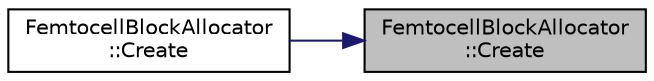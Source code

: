 digraph "FemtocellBlockAllocator::Create"
{
 // LATEX_PDF_SIZE
  edge [fontname="Helvetica",fontsize="10",labelfontname="Helvetica",labelfontsize="10"];
  node [fontname="Helvetica",fontsize="10",shape=record];
  rankdir="RL";
  Node1 [label="FemtocellBlockAllocator\l::Create",height=0.2,width=0.4,color="black", fillcolor="grey75", style="filled", fontcolor="black",tooltip="Create function."];
  Node1 -> Node2 [dir="back",color="midnightblue",fontsize="10",style="solid",fontname="Helvetica"];
  Node2 [label="FemtocellBlockAllocator\l::Create",height=0.2,width=0.4,color="black", fillcolor="white", style="filled",URL="$class_femtocell_block_allocator.html#a2171808c3f563b2b18858fa15efc5c5e",tooltip="Function that creates building blocks."];
}
